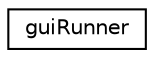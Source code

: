 digraph "Graphe hiérarchique des classes"
{
  edge [fontname="Helvetica",fontsize="10",labelfontname="Helvetica",labelfontsize="10"];
  node [fontname="Helvetica",fontsize="10",shape=record];
  rankdir="LR";
  Node0 [label="guiRunner",height=0.2,width=0.4,color="black", fillcolor="white", style="filled",URL="$classguiRunner.html"];
}
